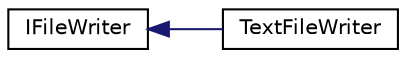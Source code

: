 digraph "Graphical Class Hierarchy"
{
 // LATEX_PDF_SIZE
  edge [fontname="Helvetica",fontsize="10",labelfontname="Helvetica",labelfontsize="10"];
  node [fontname="Helvetica",fontsize="10",shape=record];
  rankdir="LR";
  Node0 [label="IFileWriter",height=0.2,width=0.4,color="black", fillcolor="white", style="filled",URL="$class_i_file_writer.html",tooltip=" "];
  Node0 -> Node1 [dir="back",color="midnightblue",fontsize="10",style="solid",fontname="Helvetica"];
  Node1 [label="TextFileWriter",height=0.2,width=0.4,color="black", fillcolor="white", style="filled",URL="$class_text_file_writer.html",tooltip=" "];
}
